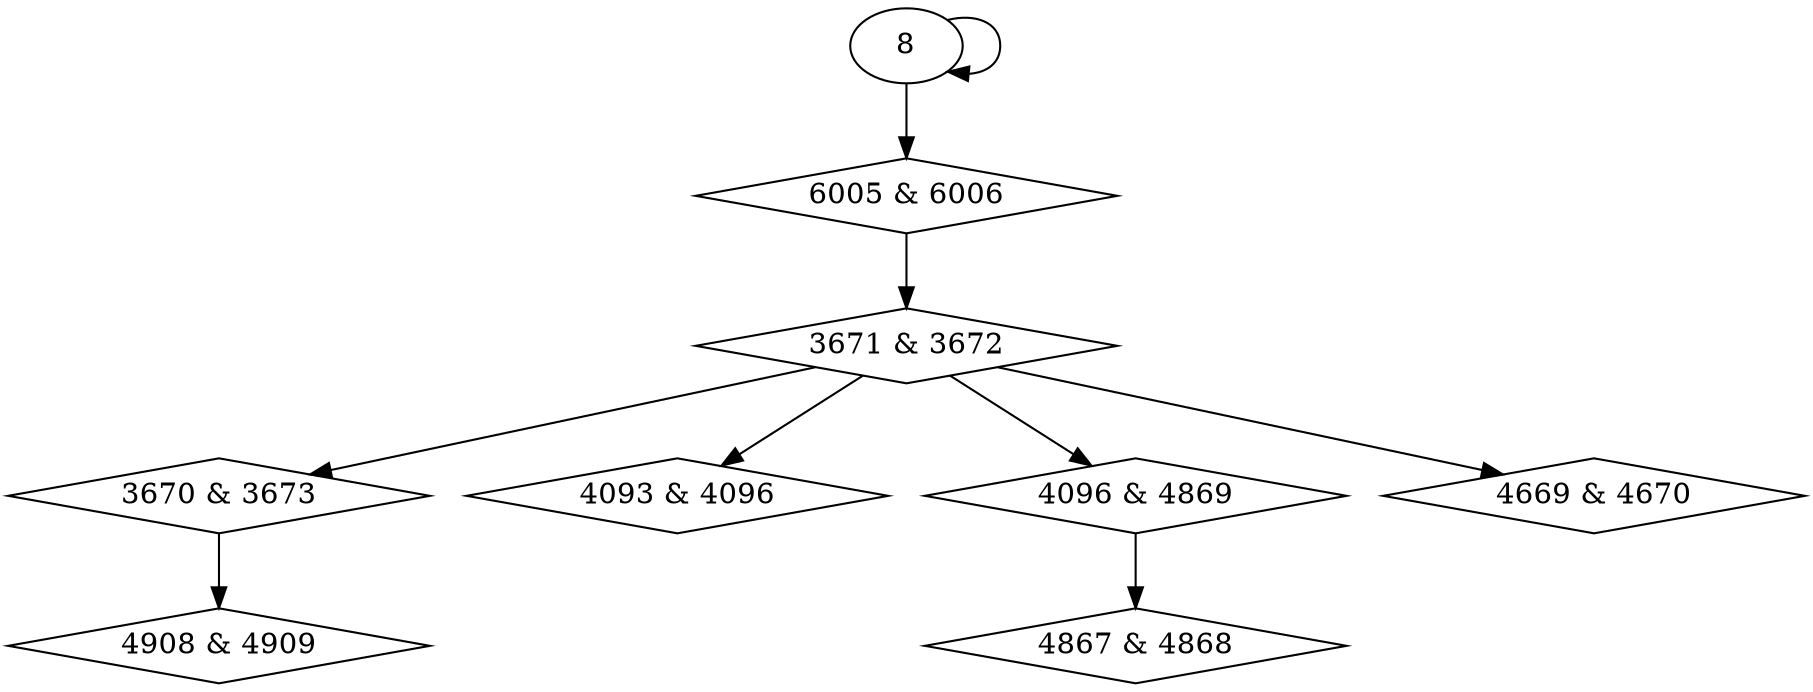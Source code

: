 digraph {
0 [label = "3670 & 3673", shape = diamond];
1 [label = "3671 & 3672", shape = diamond];
2 [label = "4093 & 4096", shape = diamond];
3 [label = "4096 & 4869", shape = diamond];
4 [label = "4669 & 4670", shape = diamond];
5 [label = "4867 & 4868", shape = diamond];
6 [label = "4908 & 4909", shape = diamond];
7 [label = "6005 & 6006", shape = diamond];
1 -> 0;
7 -> 1;
1 -> 2;
1 -> 3;
1 -> 4;
3 -> 5;
0 -> 6;
8 -> 7;
8 -> 8;
}
